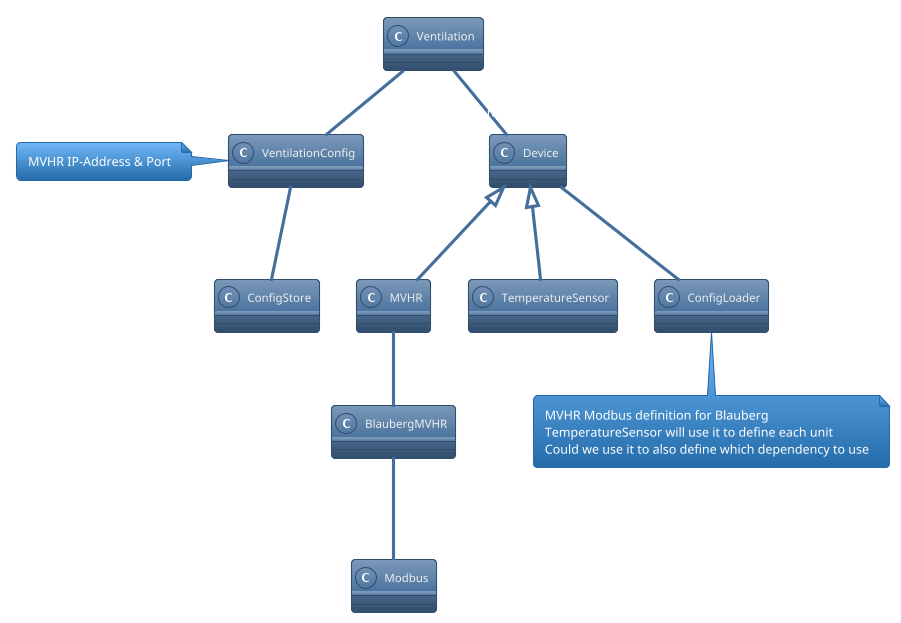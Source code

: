 @startuml
'https://plantuml.com/class-diagram
!theme spacelab

class Ventilation {}

class MVHR {}

class TemperatureSensor{}

class BlaubergMVHR{}

class Modbus{}

class Device{}

class ConfigStore{}

class ConfigLoader{}
note bottom
 MVHR Modbus definition for Blauberg
 TemperatureSensor will use it to define each unit
 Could we use it to also define which dependency to use
end note

class VentilationConfig
note left
 MVHR IP-Address & Port
end note

VentilationConfig "1"-- "1" ConfigStore
Ventilation "1"--VentilationConfig
BlaubergMVHR "1" -- "1" Modbus: uses to connect to actual unit
MVHR "1" -- "1" BlaubergMVHR
Device <|-- MVHR
Device <|-- TemperatureSensor
Device "1" -- "1" ConfigLoader: uses it to define device
Ventilation "1"--"1..n" Device

@enduml